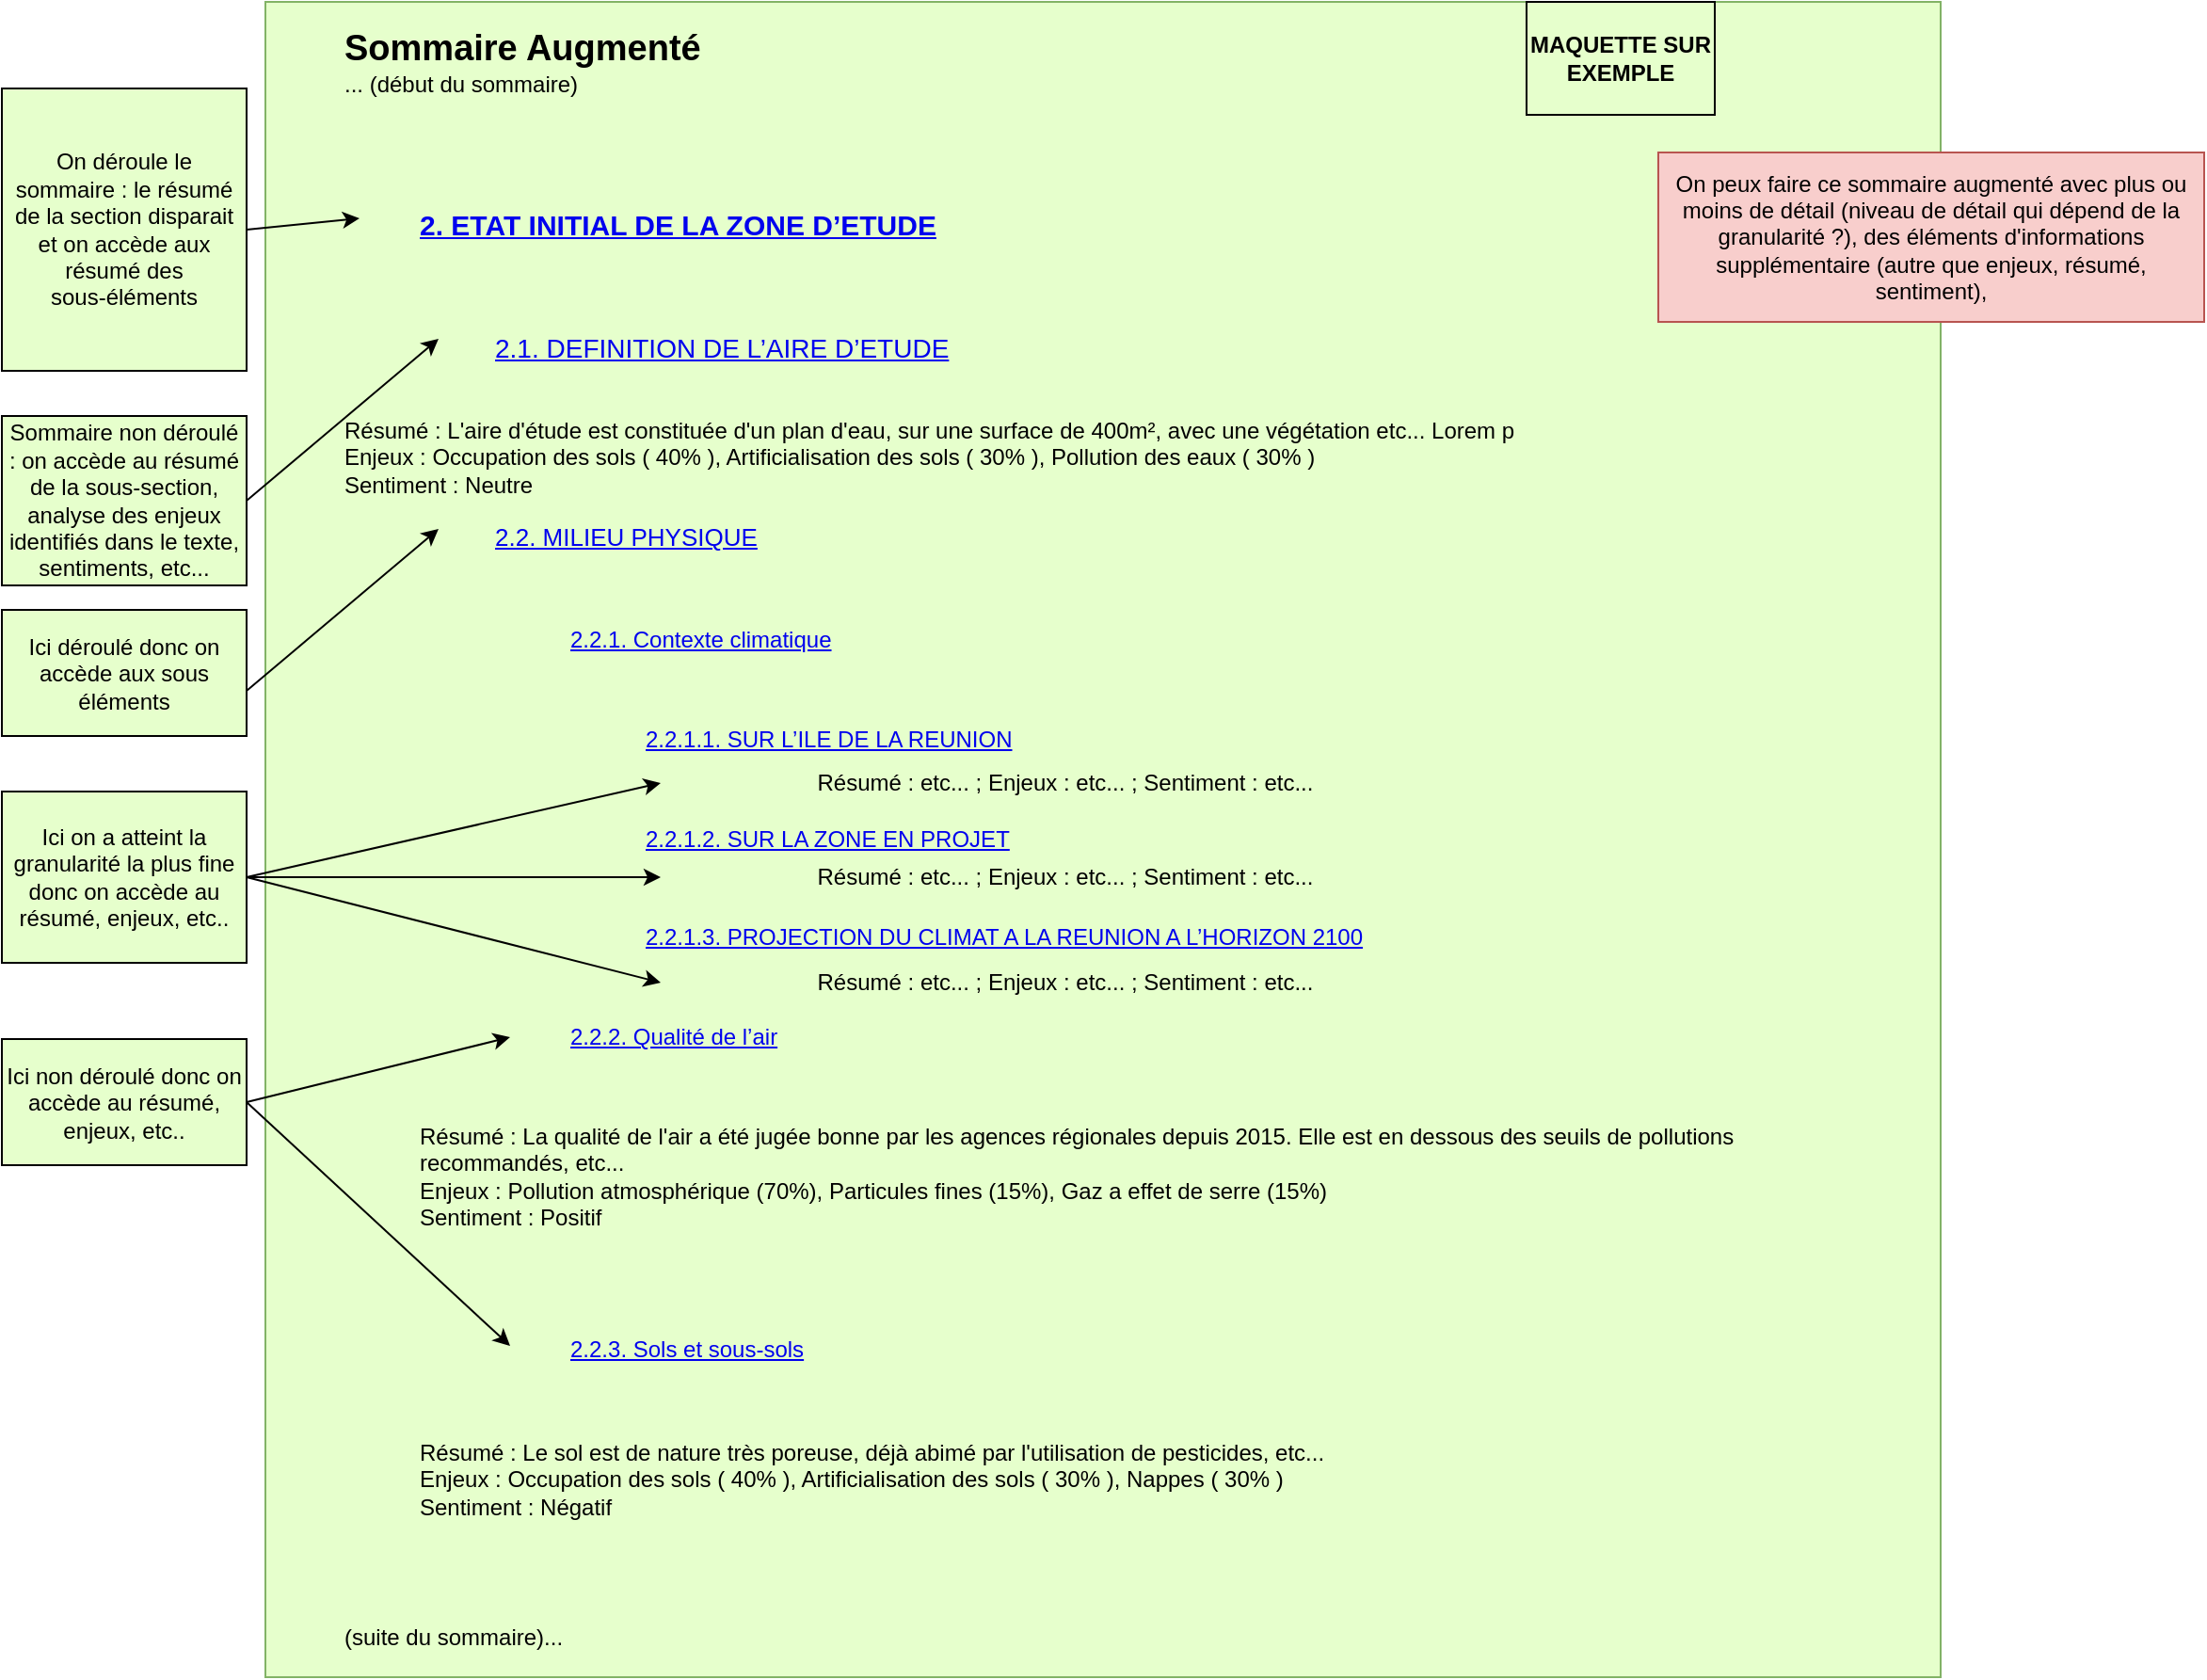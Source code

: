<mxfile version="14.5.3" type="github" pages="2">
  <diagram id="zABVOks5kZg5XgSqK8zO" name="Sommaire">
    <mxGraphModel dx="1695" dy="423" grid="1" gridSize="10" guides="1" tooltips="1" connect="1" arrows="1" fold="1" page="1" pageScale="1" pageWidth="827" pageHeight="1169" math="0" shadow="0">
      <root>
        <mxCell id="0" />
        <mxCell id="1" parent="0" />
        <mxCell id="0gm0C9cwSxgxJO-yXUj9-1" value="&lt;blockquote&gt;&lt;div style=&quot;font-size: 19px&quot; align=&quot;left&quot;&gt;&lt;b&gt;Sommaire Augmenté&lt;/b&gt;&lt;/div&gt;&lt;div align=&quot;left&quot;&gt;... (début du sommaire)&lt;/div&gt;&lt;div align=&quot;left&quot;&gt;&lt;br&gt;&lt;/div&gt;&lt;div align=&quot;left&quot;&gt;&lt;br&gt;&lt;/div&gt;&lt;div align=&quot;left&quot;&gt;&lt;br&gt;&lt;/div&gt;&lt;div align=&quot;left&quot;&gt;&lt;ul style=&quot;list-style: outside none none ; font-size: 15px&quot;&gt;&lt;li&gt;&lt;p&gt;&lt;a&gt;&lt;span class=&quot;font15&quot; style=&quot;font-weight: bold&quot;&gt;2. ETAT INITIAL DE LA ZONE D’ETUDE&lt;/span&gt;&lt;/a&gt;&lt;/p&gt;&lt;/li&gt;&lt;li&gt;&lt;span class=&quot;font15&quot; style=&quot;font-weight: bold&quot;&gt;&lt;br&gt;&lt;/span&gt;&lt;/li&gt;&lt;/ul&gt;&lt;/div&gt;&lt;blockquote&gt;&lt;div align=&quot;left&quot;&gt;&lt;ul style=&quot;list-style: none&quot;&gt;&lt;li style=&quot;font-size: 14px&quot;&gt;&lt;p&gt;&lt;a&gt;&lt;span class=&quot;font6&quot;&gt;2.1. DEFINITION DE L’AIRE D’ETUDE &lt;/span&gt;&lt;/a&gt;&lt;/p&gt;&lt;/li&gt;&lt;/ul&gt;&lt;/div&gt;&lt;/blockquote&gt;&lt;div align=&quot;left&quot;&gt;&lt;br&gt;&lt;/div&gt;&lt;div align=&quot;left&quot;&gt;Résumé : L&#39;aire d&#39;étude est constituée d&#39;un plan d&#39;eau, sur une surface de 400m², avec une végétation etc... Lorem p&lt;br&gt;&lt;/div&gt;&lt;div align=&quot;left&quot;&gt;Enjeux : Occupation des sols ( 40% ), Artificialisation des sols ( 30% ), Pollution des eaux ( 30% )&lt;br&gt;&lt;/div&gt;&lt;div align=&quot;left&quot;&gt;Sentiment : Neutre&lt;br&gt;&lt;/div&gt;&lt;blockquote&gt;&lt;div align=&quot;left&quot;&gt;&lt;ul style=&quot;list-style: none&quot;&gt;&lt;li style=&quot;font-size: 13px&quot;&gt;&lt;p&gt;&lt;a&gt;&lt;span class=&quot;font6&quot;&gt;2.2. MILIEU PHYSIQUE &lt;/span&gt;&lt;/a&gt;&lt;/p&gt;&lt;/li&gt;&lt;/ul&gt;&lt;/div&gt;&lt;/blockquote&gt;&lt;div align=&quot;left&quot;&gt;&lt;br&gt;&lt;/div&gt;&lt;blockquote&gt;&lt;div align=&quot;left&quot;&gt;&lt;blockquote&gt;&lt;ul style=&quot;list-style: none&quot;&gt;&lt;li&gt;&lt;p&gt;&lt;a&gt;&lt;span class=&quot;font4&quot;&gt;2.2.1. Contexte climatique &lt;/span&gt;&lt;/a&gt;&lt;/p&gt;&lt;/li&gt;&lt;/ul&gt;&lt;/blockquote&gt;&lt;/div&gt;&lt;/blockquote&gt;&lt;div align=&quot;left&quot;&gt;&lt;br&gt;&lt;/div&gt;&lt;blockquote&gt;&lt;div align=&quot;left&quot;&gt;&lt;blockquote&gt;&lt;blockquote&gt;&lt;ul style=&quot;list-style: none&quot;&gt;&lt;li&gt;&lt;p&gt;&lt;a&gt;&lt;span class=&quot;font4&quot;&gt;2.2.1.1. SUR L’ILE DE LA REUNION&lt;/span&gt;&lt;/a&gt;&lt;/p&gt;&lt;/li&gt;&lt;/ul&gt;&lt;/blockquote&gt;&lt;/blockquote&gt;&lt;/div&gt;&lt;/blockquote&gt;&lt;div align=&quot;left&quot;&gt;&lt;br&gt;&lt;/div&gt;&lt;blockquote&gt;&lt;div align=&quot;left&quot;&gt;&lt;blockquote&gt;&lt;blockquote&gt;&lt;ul style=&quot;list-style: none&quot;&gt;&lt;li&gt;&lt;p&gt;&lt;a&gt;&lt;span class=&quot;font4&quot;&gt;2.2.1.2. SUR LA ZONE EN PROJET&lt;/span&gt;&lt;/a&gt;&lt;a&gt;&lt;span class=&quot;font4&quot;&gt;&lt;/span&gt;&lt;/a&gt;&lt;/p&gt;&lt;/li&gt;&lt;li&gt;&lt;br&gt;&lt;/li&gt;&lt;li&gt;&lt;p&gt;&lt;a&gt;&lt;span class=&quot;font4&quot;&gt;2.2.1.3. PROJECTION DU CLIMAT A LA REUNION A L’HORIZON 2100 &lt;/span&gt;&lt;/a&gt;&lt;/p&gt;&lt;/li&gt;&lt;/ul&gt;&lt;/blockquote&gt;&lt;/blockquote&gt;&lt;/div&gt;&lt;/blockquote&gt;&lt;div align=&quot;left&quot;&gt;&lt;br&gt;&lt;/div&gt;&lt;blockquote&gt;&lt;div align=&quot;left&quot;&gt;&lt;blockquote&gt;&lt;ul style=&quot;list-style: none&quot;&gt;&lt;li&gt;&lt;p&gt;&lt;a&gt;&lt;span class=&quot;font4&quot;&gt;2.2.2. Qualité de l’air&lt;/span&gt;&lt;/a&gt;&lt;/p&gt;&lt;/li&gt;&lt;/ul&gt;&lt;/blockquote&gt;&lt;span class=&quot;font4&quot;&gt;&lt;/span&gt;&lt;br&gt;&lt;/div&gt;&lt;/blockquote&gt;&lt;blockquote&gt;&lt;div align=&quot;left&quot;&gt;&lt;div align=&quot;left&quot;&gt;Résumé : La qualité de l&#39;air a été jugée bonne par les agences régionales depuis 2015. Elle est en dessous des seuils de pollutions recommandés, etc...&lt;br&gt;&lt;/div&gt;&lt;/div&gt;&lt;div align=&quot;left&quot;&gt;&lt;div align=&quot;left&quot;&gt;Enjeux : Pollution atmosphérique (70%), Particules fines (15%), Gaz a effet de serre (15%)&lt;br&gt;&lt;/div&gt;&lt;/div&gt;&lt;div align=&quot;left&quot;&gt;Sentiment : Positif&lt;/div&gt;&lt;/blockquote&gt;&lt;blockquote&gt;&lt;div align=&quot;left&quot;&gt;&lt;blockquote&gt;&lt;blockquote&gt;&lt;a&gt;&lt;span class=&quot;font4&quot;&gt;&lt;br&gt;&lt;br&gt;&lt;br&gt;2.2.3. Sols et sous-sols &lt;br&gt;&lt;/span&gt;&lt;/a&gt;&lt;br&gt;&lt;/blockquote&gt;&lt;/blockquote&gt;&lt;br&gt;&lt;div align=&quot;left&quot;&gt;&lt;div align=&quot;left&quot;&gt;Résumé : Le sol est de nature très poreuse, déjà abimé par l&#39;utilisation de pesticides, etc... &lt;br&gt;&lt;/div&gt;&lt;/div&gt;&lt;div align=&quot;left&quot;&gt;&lt;div align=&quot;left&quot;&gt;Enjeux : Occupation des sols ( 40% ), Artificialisation des sols ( 30% ), Nappes ( 30% )&lt;br&gt;&lt;/div&gt;&lt;/div&gt;Sentiment : Négatif&lt;/div&gt;&lt;/blockquote&gt;&lt;div align=&quot;left&quot;&gt;&lt;br&gt;&lt;/div&gt;&lt;div align=&quot;left&quot;&gt;&lt;br&gt;&lt;/div&gt;&lt;div align=&quot;left&quot;&gt;&lt;br&gt;&lt;/div&gt;&lt;div align=&quot;left&quot;&gt;(suite du sommaire)...&lt;a&gt;&lt;span class=&quot;font4&quot;&gt;&lt;/span&gt;&lt;/a&gt;&lt;br&gt;&lt;/div&gt;&lt;blockquote&gt;&lt;div align=&quot;left&quot;&gt;&lt;blockquote&gt;&lt;a&gt;&lt;span class=&quot;font4&quot;&gt;&lt;/span&gt;&lt;/a&gt;&lt;/blockquote&gt;&lt;/div&gt;&lt;/blockquote&gt;&lt;/blockquote&gt;" style="whiteSpace=wrap;html=1;aspect=fixed;strokeColor=#82b366;fillColor=#E6FFCC;align=left;" vertex="1" parent="1">
          <mxGeometry width="890" height="890" as="geometry" />
        </mxCell>
        <mxCell id="0gm0C9cwSxgxJO-yXUj9-3" value="" style="shape=image;html=1;verticalAlign=top;verticalLabelPosition=bottom;labelBackgroundColor=#ffffff;imageAspect=0;aspect=fixed;image=https://cdn3.iconfinder.com/data/icons/user-interface-169/32/plus-128.png;fillColor=#E6FFCC;" vertex="1" parent="1">
          <mxGeometry x="92" y="168" width="28" height="28" as="geometry" />
        </mxCell>
        <mxCell id="0gm0C9cwSxgxJO-yXUj9-5" value="" style="shape=image;html=1;verticalAlign=top;verticalLabelPosition=bottom;labelBackgroundColor=#ffffff;imageAspect=0;aspect=fixed;image=https://cdn3.iconfinder.com/data/icons/user-interface-169/32/minus-128.png;fillColor=#E6FFCC;" vertex="1" parent="1">
          <mxGeometry x="50" y="100" width="30" height="30" as="geometry" />
        </mxCell>
        <mxCell id="0gm0C9cwSxgxJO-yXUj9-9" value="" style="shape=image;html=1;verticalAlign=top;verticalLabelPosition=bottom;labelBackgroundColor=#ffffff;imageAspect=0;aspect=fixed;image=https://cdn3.iconfinder.com/data/icons/user-interface-169/32/minus-128.png;fillColor=#E6FFCC;" vertex="1" parent="1">
          <mxGeometry x="92" y="269" width="30" height="30" as="geometry" />
        </mxCell>
        <mxCell id="0gm0C9cwSxgxJO-yXUj9-14" value="" style="shape=image;html=1;verticalAlign=top;verticalLabelPosition=bottom;labelBackgroundColor=#ffffff;imageAspect=0;aspect=fixed;image=https://cdn3.iconfinder.com/data/icons/user-interface-169/32/minus-128.png;fillColor=#E6FFCC;" vertex="1" parent="1">
          <mxGeometry x="132" y="323" width="30" height="30" as="geometry" />
        </mxCell>
        <mxCell id="0gm0C9cwSxgxJO-yXUj9-17" value="" style="shape=image;html=1;verticalAlign=top;verticalLabelPosition=bottom;labelBackgroundColor=#ffffff;imageAspect=0;aspect=fixed;image=https://cdn3.iconfinder.com/data/icons/user-interface-169/32/plus-128.png;fillColor=#E6FFCC;" vertex="1" parent="1">
          <mxGeometry x="130" y="536" width="28" height="28" as="geometry" />
        </mxCell>
        <mxCell id="0gm0C9cwSxgxJO-yXUj9-19" value="" style="shape=image;html=1;verticalAlign=top;verticalLabelPosition=bottom;labelBackgroundColor=#ffffff;imageAspect=0;aspect=fixed;image=https://cdn3.iconfinder.com/data/icons/user-interface-169/32/plus-128.png;fillColor=#E6FFCC;" vertex="1" parent="1">
          <mxGeometry x="130" y="700" width="28" height="28" as="geometry" />
        </mxCell>
        <mxCell id="0gm0C9cwSxgxJO-yXUj9-20" value="&lt;b&gt;MAQUETTE SUR EXEMPLE&lt;br&gt;&lt;/b&gt;" style="rounded=0;whiteSpace=wrap;html=1;fillColor=#E6FFCC;" vertex="1" parent="1">
          <mxGeometry x="670" width="100" height="60" as="geometry" />
        </mxCell>
        <mxCell id="BAlin6TT5M3dXhRm5Jn4-1" value="" style="endArrow=classic;html=1;exitX=1;exitY=0.5;exitDx=0;exitDy=0;entryX=0;entryY=0.5;entryDx=0;entryDy=0;" edge="1" parent="1" source="BAlin6TT5M3dXhRm5Jn4-2" target="0gm0C9cwSxgxJO-yXUj9-5">
          <mxGeometry width="50" height="50" relative="1" as="geometry">
            <mxPoint x="-20" y="160" as="sourcePoint" />
            <mxPoint x="60" y="120" as="targetPoint" />
          </mxGeometry>
        </mxCell>
        <mxCell id="BAlin6TT5M3dXhRm5Jn4-2" value="On déroule le sommaire : le résumé de la section disparait et on accède aux résumé des sous-éléments" style="whiteSpace=wrap;html=1;fillColor=#E6FFCC;" vertex="1" parent="1">
          <mxGeometry x="-140" y="46" width="130" height="150" as="geometry" />
        </mxCell>
        <mxCell id="BAlin6TT5M3dXhRm5Jn4-3" value="Sommaire non déroulé : on accède au résumé de la sous-section, analyse des enjeux identifiés dans le texte, sentiments, etc..." style="whiteSpace=wrap;html=1;fillColor=#E6FFCC;" vertex="1" parent="1">
          <mxGeometry x="-140" y="220" width="130" height="90" as="geometry" />
        </mxCell>
        <mxCell id="BAlin6TT5M3dXhRm5Jn4-4" value="" style="endArrow=classic;html=1;exitX=1;exitY=0.5;exitDx=0;exitDy=0;entryX=0;entryY=0.5;entryDx=0;entryDy=0;" edge="1" parent="1" source="BAlin6TT5M3dXhRm5Jn4-3">
          <mxGeometry width="50" height="50" relative="1" as="geometry">
            <mxPoint x="32" y="185" as="sourcePoint" />
            <mxPoint x="92" y="179" as="targetPoint" />
          </mxGeometry>
        </mxCell>
        <mxCell id="BAlin6TT5M3dXhRm5Jn4-5" value="Ici déroulé donc on accède aux sous éléments" style="whiteSpace=wrap;html=1;fillColor=#E6FFCC;" vertex="1" parent="1">
          <mxGeometry x="-140" y="323" width="130" height="67" as="geometry" />
        </mxCell>
        <mxCell id="BAlin6TT5M3dXhRm5Jn4-6" value="" style="endArrow=classic;html=1;exitX=1;exitY=0.5;exitDx=0;exitDy=0;entryX=0;entryY=0.5;entryDx=0;entryDy=0;" edge="1" parent="1">
          <mxGeometry width="50" height="50" relative="1" as="geometry">
            <mxPoint x="-10" y="366" as="sourcePoint" />
            <mxPoint x="92" y="280" as="targetPoint" />
          </mxGeometry>
        </mxCell>
        <mxCell id="BAlin6TT5M3dXhRm5Jn4-7" value="Ici non déroulé donc on accède au résumé, enjeux, etc.." style="whiteSpace=wrap;html=1;fillColor=#E6FFCC;" vertex="1" parent="1">
          <mxGeometry x="-140" y="551" width="130" height="67" as="geometry" />
        </mxCell>
        <mxCell id="BAlin6TT5M3dXhRm5Jn4-8" value="" style="endArrow=classic;html=1;entryX=0;entryY=0.5;entryDx=0;entryDy=0;exitX=1;exitY=0.5;exitDx=0;exitDy=0;" edge="1" parent="1" source="BAlin6TT5M3dXhRm5Jn4-7" target="0gm0C9cwSxgxJO-yXUj9-17">
          <mxGeometry width="50" height="50" relative="1" as="geometry">
            <mxPoint x="-126" y="516" as="sourcePoint" />
            <mxPoint x="-24" y="430" as="targetPoint" />
          </mxGeometry>
        </mxCell>
        <mxCell id="BAlin6TT5M3dXhRm5Jn4-11" value="" style="endArrow=classic;html=1;entryX=0;entryY=0.5;entryDx=0;entryDy=0;exitX=1;exitY=0.5;exitDx=0;exitDy=0;" edge="1" parent="1" source="BAlin6TT5M3dXhRm5Jn4-7" target="0gm0C9cwSxgxJO-yXUj9-19">
          <mxGeometry width="50" height="50" relative="1" as="geometry">
            <mxPoint x="-70" y="750" as="sourcePoint" />
            <mxPoint x="-20" y="700" as="targetPoint" />
          </mxGeometry>
        </mxCell>
        <mxCell id="BAlin6TT5M3dXhRm5Jn4-12" value="Résumé : etc... ; Enjeux : etc... ; Sentiment : etc..." style="rounded=0;whiteSpace=wrap;html=1;strokeColor=none;fillColor=none;" vertex="1" parent="1">
          <mxGeometry x="210" y="400" width="430" height="30" as="geometry" />
        </mxCell>
        <mxCell id="BAlin6TT5M3dXhRm5Jn4-13" value="Résumé : etc... ; Enjeux : etc... ; Sentiment : etc..." style="rounded=0;whiteSpace=wrap;html=1;strokeColor=none;fillColor=none;" vertex="1" parent="1">
          <mxGeometry x="210" y="450" width="430" height="30" as="geometry" />
        </mxCell>
        <mxCell id="BAlin6TT5M3dXhRm5Jn4-14" value="Résumé : etc... ; Enjeux : etc... ; Sentiment : etc..." style="rounded=0;whiteSpace=wrap;html=1;strokeColor=none;fillColor=none;" vertex="1" parent="1">
          <mxGeometry x="210" y="506" width="430" height="30" as="geometry" />
        </mxCell>
        <mxCell id="BAlin6TT5M3dXhRm5Jn4-15" value="Ici on a atteint la granularité la plus fine donc on accède au résumé, enjeux, etc.." style="whiteSpace=wrap;html=1;fillColor=#E6FFCC;" vertex="1" parent="1">
          <mxGeometry x="-140" y="419.5" width="130" height="91" as="geometry" />
        </mxCell>
        <mxCell id="BAlin6TT5M3dXhRm5Jn4-16" value="" style="endArrow=classic;html=1;exitX=1;exitY=0.5;exitDx=0;exitDy=0;entryX=0;entryY=0.5;entryDx=0;entryDy=0;" edge="1" parent="1" source="BAlin6TT5M3dXhRm5Jn4-15" target="BAlin6TT5M3dXhRm5Jn4-12">
          <mxGeometry width="50" height="50" relative="1" as="geometry">
            <mxPoint x="-20" y="466" as="sourcePoint" />
            <mxPoint x="82" y="380" as="targetPoint" />
          </mxGeometry>
        </mxCell>
        <mxCell id="BAlin6TT5M3dXhRm5Jn4-17" value="" style="endArrow=classic;html=1;exitX=1;exitY=0.5;exitDx=0;exitDy=0;entryX=0;entryY=0.5;entryDx=0;entryDy=0;" edge="1" parent="1" source="BAlin6TT5M3dXhRm5Jn4-15" target="BAlin6TT5M3dXhRm5Jn4-13">
          <mxGeometry width="50" height="50" relative="1" as="geometry">
            <mxPoint y="475" as="sourcePoint" />
            <mxPoint x="220" y="425" as="targetPoint" />
          </mxGeometry>
        </mxCell>
        <mxCell id="BAlin6TT5M3dXhRm5Jn4-18" value="" style="endArrow=classic;html=1;exitX=1;exitY=0.5;exitDx=0;exitDy=0;entryX=0;entryY=0.5;entryDx=0;entryDy=0;" edge="1" parent="1" source="BAlin6TT5M3dXhRm5Jn4-15" target="BAlin6TT5M3dXhRm5Jn4-14">
          <mxGeometry width="50" height="50" relative="1" as="geometry">
            <mxPoint y="475" as="sourcePoint" />
            <mxPoint x="220" y="475" as="targetPoint" />
          </mxGeometry>
        </mxCell>
        <mxCell id="BAlin6TT5M3dXhRm5Jn4-19" value="On peux faire ce sommaire augmenté avec plus ou moins de détail (niveau de détail qui dépend de la granularité ?), des éléments d&#39;informations supplémentaire (autre que enjeux, résumé, sentiment)," style="rounded=0;whiteSpace=wrap;html=1;fillColor=#f8cecc;strokeColor=#b85450;" vertex="1" parent="1">
          <mxGeometry x="740" y="80" width="290" height="90" as="geometry" />
        </mxCell>
      </root>
    </mxGraphModel>
  </diagram>
  <diagram id="ZOMP0dkI9_u8wvLH4DQT" name="Analyse des enjeux">
    <mxGraphModel dx="868" dy="423" grid="1" gridSize="10" guides="1" tooltips="1" connect="1" arrows="1" fold="1" page="1" pageScale="1" pageWidth="827" pageHeight="1169" math="0" shadow="0">
      <root>
        <mxCell id="PaQO9XL9nfgar8EwWLa--0" />
        <mxCell id="PaQO9XL9nfgar8EwWLa--1" parent="PaQO9XL9nfgar8EwWLa--0" />
        <mxCell id="PaQO9XL9nfgar8EwWLa--3" value="" style="rounded=0;whiteSpace=wrap;html=1;fillColor=#E6FFCC;" vertex="1" parent="PaQO9XL9nfgar8EwWLa--1">
          <mxGeometry x="40" y="45" width="720" height="580" as="geometry" />
        </mxCell>
        <mxCell id="doCoevSiR14-2_Gry88B-0" value="&lt;div&gt;Pollution des &lt;br&gt;&lt;/div&gt;&lt;div&gt;eaux&lt;/div&gt;" style="html=1;shape=mxgraph.infographic.barCallout;dx=60;dy=30;fillColor=#10739E;strokeColor=none;align=center;verticalAlign=top;fontColor=#ffffff;fontSize=14;fontStyle=1;shadow=0;spacingTop=5;" vertex="1" parent="PaQO9XL9nfgar8EwWLa--1">
          <mxGeometry x="60" y="220" width="110" height="90" as="geometry" />
        </mxCell>
        <mxCell id="doCoevSiR14-2_Gry88B-1" value="Pollution des sols" style="html=1;shape=mxgraph.infographic.barCallout;dx=80;dy=30;fillColor=#F2931E;strokeColor=none;align=center;verticalAlign=top;fontColor=#ffffff;fontSize=14;fontStyle=1;shadow=0;spacingTop=5;" vertex="1" parent="PaQO9XL9nfgar8EwWLa--1">
          <mxGeometry x="170" y="220" width="150" height="90" as="geometry" />
        </mxCell>
        <mxCell id="doCoevSiR14-2_Gry88B-2" value="&lt;div&gt;Gaz a effet&lt;/div&gt;&lt;div&gt; de serre&lt;/div&gt;" style="html=1;shape=mxgraph.infographic.barCallout;dx=40;dy=30;fillColor=#AE4132;strokeColor=none;align=center;verticalAlign=top;fontColor=#ffffff;fontSize=14;fontStyle=1;shadow=0;spacingTop=5;" vertex="1" parent="PaQO9XL9nfgar8EwWLa--1">
          <mxGeometry x="320" y="220" width="80" height="90" as="geometry" />
        </mxCell>
        <mxCell id="doCoevSiR14-2_Gry88B-3" value="Artificialisation des sols" style="html=1;shape=mxgraph.infographic.barCallout;dx=100;dy=30;fillColor=#23445D;strokeColor=none;align=center;verticalAlign=top;fontColor=#ffffff;fontSize=14;fontStyle=1;shadow=0;spacingTop=5;" vertex="1" parent="PaQO9XL9nfgar8EwWLa--1">
          <mxGeometry x="400" y="220" width="220" height="90" as="geometry" />
        </mxCell>
        <mxCell id="doCoevSiR14-2_Gry88B-4" value="Autre" style="html=1;shape=mxgraph.infographic.barCallout;dx=70;dy=30;fillColor=#12AAB5;strokeColor=none;align=center;verticalAlign=top;fontColor=#ffffff;fontSize=14;fontStyle=1;shadow=0;spacingTop=5;" vertex="1" parent="PaQO9XL9nfgar8EwWLa--1">
          <mxGeometry x="620" y="220" width="120" height="90" as="geometry" />
        </mxCell>
        <mxCell id="doCoevSiR14-2_Gry88B-5" value="18%" style="ellipse;whiteSpace=wrap;html=1;aspect=fixed;shadow=0;strokeColor=#10739E;strokeWidth=6;fontSize=16;align=center;fontStyle=1;fillColor=none;" vertex="1" parent="PaQO9XL9nfgar8EwWLa--1">
          <mxGeometry x="100" y="315" width="40" height="40" as="geometry" />
        </mxCell>
        <mxCell id="doCoevSiR14-2_Gry88B-6" value="20%" style="ellipse;whiteSpace=wrap;html=1;aspect=fixed;shadow=0;strokeColor=#F2931E;strokeWidth=6;fontSize=16;align=center;fontStyle=1;fillColor=none;" vertex="1" parent="PaQO9XL9nfgar8EwWLa--1">
          <mxGeometry x="225" y="315" width="40" height="40" as="geometry" />
        </mxCell>
        <mxCell id="doCoevSiR14-2_Gry88B-7" value="17%" style="ellipse;whiteSpace=wrap;html=1;aspect=fixed;shadow=0;strokeColor=#AE4132;strokeWidth=6;fontSize=16;align=center;fontStyle=1;fillColor=none;" vertex="1" parent="PaQO9XL9nfgar8EwWLa--1">
          <mxGeometry x="340" y="315" width="40" height="40" as="geometry" />
        </mxCell>
        <mxCell id="doCoevSiR14-2_Gry88B-8" value="35%" style="ellipse;whiteSpace=wrap;html=1;aspect=fixed;shadow=0;strokeColor=#23445D;strokeWidth=6;fontSize=16;align=center;fontStyle=1;fillColor=none;" vertex="1" parent="PaQO9XL9nfgar8EwWLa--1">
          <mxGeometry x="480" y="315" width="40" height="40" as="geometry" />
        </mxCell>
        <mxCell id="doCoevSiR14-2_Gry88B-9" value="10%" style="ellipse;whiteSpace=wrap;html=1;aspect=fixed;shadow=0;strokeColor=#12AAB5;strokeWidth=6;fontSize=16;align=center;fontStyle=1;fillColor=none;" vertex="1" parent="PaQO9XL9nfgar8EwWLa--1">
          <mxGeometry x="670" y="317.5" width="35" height="35" as="geometry" />
        </mxCell>
        <mxCell id="szVmI14YxRZ2sVaPwD5k-0" value="&lt;br&gt;&lt;div style=&quot;font-size: 19px&quot; align=&quot;left&quot;&gt;&lt;b&gt;Analyse des enjeux &lt;br&gt;&lt;/b&gt;&lt;/div&gt;&lt;br&gt;" style="rounded=0;whiteSpace=wrap;html=1;fillColor=none;strokeColor=none;" vertex="1" parent="PaQO9XL9nfgar8EwWLa--1">
          <mxGeometry x="40" y="40" width="230" height="60" as="geometry" />
        </mxCell>
        <mxCell id="szVmI14YxRZ2sVaPwD5k-2" value="Répartition des enjeux dans l&#39;étude en entrée.&lt;br&gt;Thématique : ENERGIE" style="rounded=1;whiteSpace=wrap;html=1;fillColor=#60a917;strokeColor=#2D7600;fontColor=#ffffff;" vertex="1" parent="PaQO9XL9nfgar8EwWLa--1">
          <mxGeometry x="210" y="130" width="350" height="60" as="geometry" />
        </mxCell>
        <mxCell id="szVmI14YxRZ2sVaPwD5k-3" value="Répartition moyenne des enjeux dans la thématique ENERGIE :" style="rounded=1;whiteSpace=wrap;html=1;fillColor=#60a917;glass=0;shadow=0;sketch=0;strokeColor=#2D7600;fontColor=#ffffff;" vertex="1" parent="PaQO9XL9nfgar8EwWLa--1">
          <mxGeometry x="205" y="390" width="360" height="61.71" as="geometry" />
        </mxCell>
      </root>
    </mxGraphModel>
  </diagram>
</mxfile>
